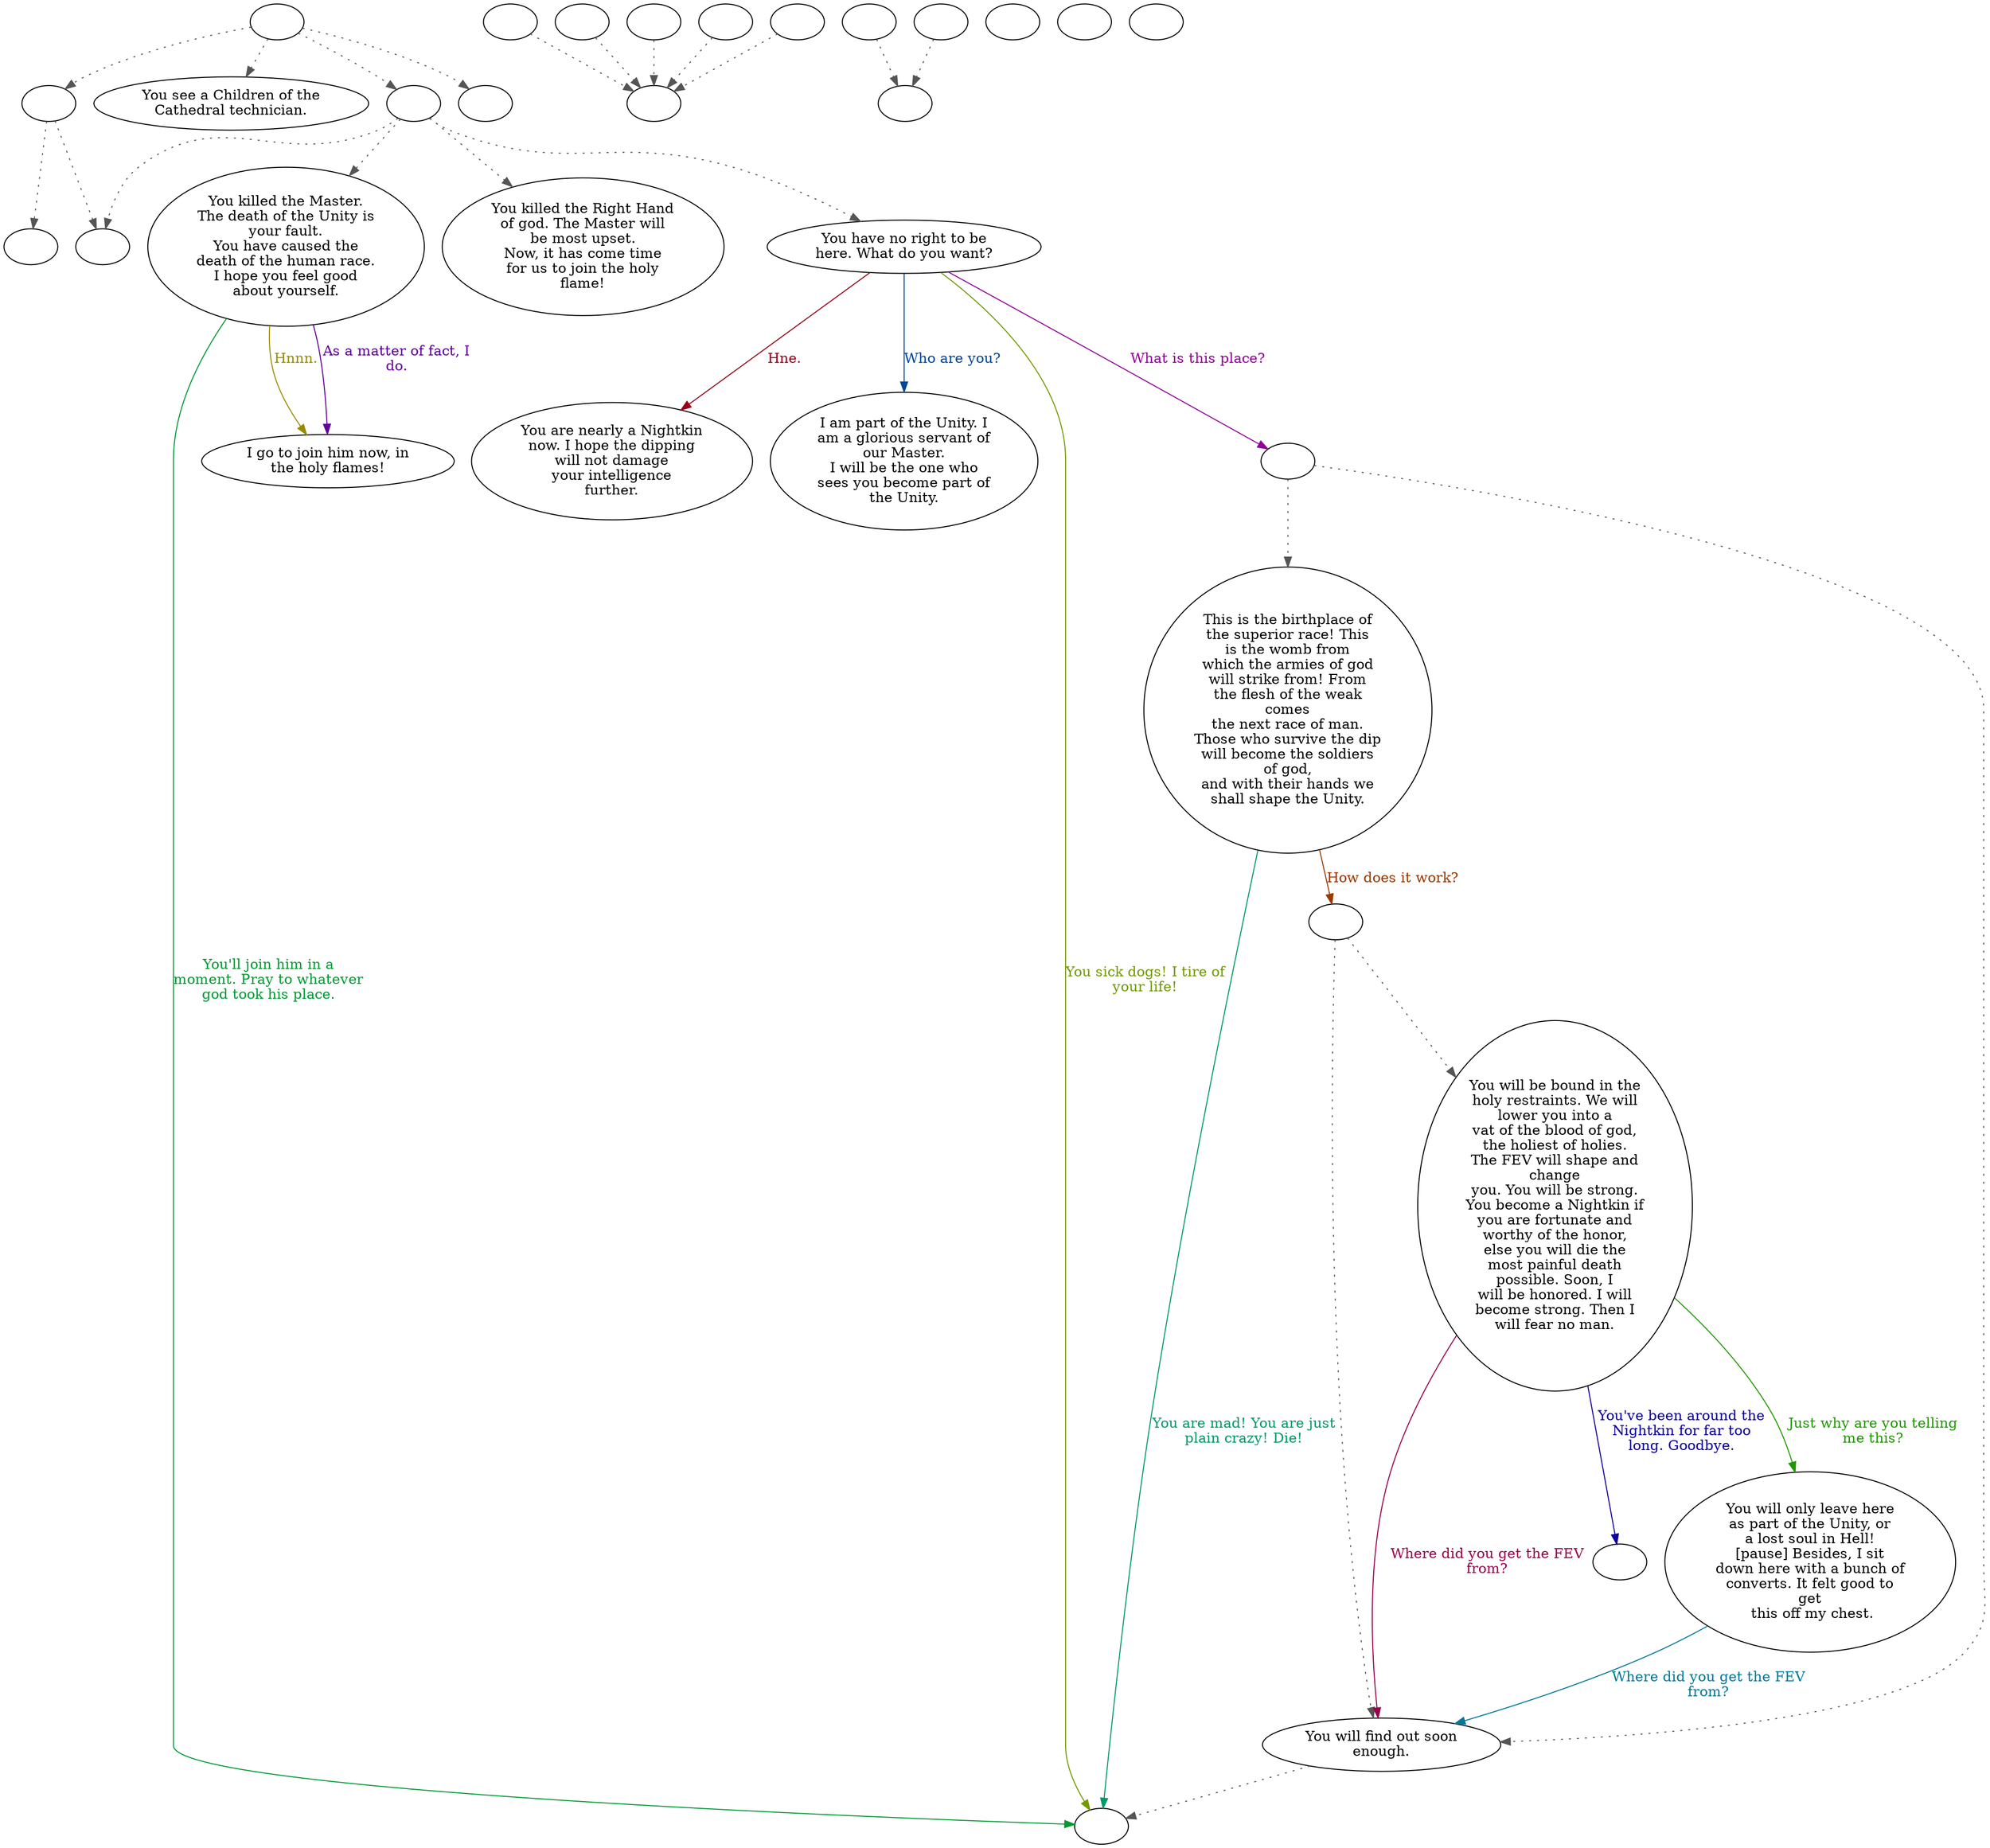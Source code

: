 digraph CHOCTECH {
  "start" [style=filled       fillcolor="#FFFFFF"       color="#000000"]
  "start" -> "critter_p_proc" [style=dotted color="#555555"]
  "start" -> "look_at_p_proc" [style=dotted color="#555555"]
  "start" -> "talk_p_proc" [style=dotted color="#555555"]
  "start" -> "destroy_p_proc" [style=dotted color="#555555"]
  "start" [label=""]
  "critter_p_proc" [style=filled       fillcolor="#FFFFFF"       color="#000000"]
  "critter_p_proc" -> "ChocTech00" [style=dotted color="#555555"]
  "critter_p_proc" -> "ChocTech01" [style=dotted color="#555555"]
  "critter_p_proc" [label=""]
  "look_at_p_proc" [style=filled       fillcolor="#FFFFFF"       color="#000000"]
  "look_at_p_proc" [label="You see a Children of the\nCathedral technician."]
  "talk_p_proc" [style=filled       fillcolor="#FFFFFF"       color="#000000"]
  "talk_p_proc" -> "ChocTech10" [style=dotted color="#555555"]
  "talk_p_proc" -> "ChocTech09" [style=dotted color="#555555"]
  "talk_p_proc" -> "ChocTech02" [style=dotted color="#555555"]
  "talk_p_proc" -> "ChocTech01" [style=dotted color="#555555"]
  "talk_p_proc" [label=""]
  "destroy_p_proc" [style=filled       fillcolor="#FFFFFF"       color="#000000"]
  "destroy_p_proc" [label=""]
  "ChocTech00" [style=filled       fillcolor="#FFFFFF"       color="#000000"]
  "ChocTech00" [label=""]
  "ChocTech01" [style=filled       fillcolor="#FFFFFF"       color="#000000"]
  "ChocTech01" [label=""]
  "ChocTech02" [style=filled       fillcolor="#FFFFFF"       color="#000000"]
  "ChocTech02" [label="You have no right to be\nhere. What do you want?"]
  "ChocTech02" -> "ChocTech03" [label="Hne." color="#990019" fontcolor="#990019"]
  "ChocTech02" -> "ChocTech04" [label="Who are you?" color="#004699" fontcolor="#004699"]
  "ChocTech02" -> "combat" [label="You sick dogs! I tire of\nyour life!" color="#729900" fontcolor="#729900"]
  "ChocTech02" -> "ChocTech02a" [label="What is this place?" color="#930099" fontcolor="#930099"]
  "ChocTech02a" [style=filled       fillcolor="#FFFFFF"       color="#000000"]
  "ChocTech02a" -> "ChocTech06" [style=dotted color="#555555"]
  "ChocTech02a" -> "ChocTech05" [style=dotted color="#555555"]
  "ChocTech02a" [label=""]
  "ChocTech03" [style=filled       fillcolor="#FFFFFF"       color="#000000"]
  "ChocTech03" [label="You are nearly a Nightkin\nnow. I hope the dipping\nwill not damage\nyour intelligence\nfurther."]
  "ChocTech04" [style=filled       fillcolor="#FFFFFF"       color="#000000"]
  "ChocTech04" [label="I am part of the Unity. I\nam a glorious servant of\nour Master.\nI will be the one who\nsees you become part of\nthe Unity."]
  "ChocTech05" [style=filled       fillcolor="#FFFFFF"       color="#000000"]
  "ChocTech05" -> "combat" [style=dotted color="#555555"]
  "ChocTech05" [label="You will find out soon\nenough."]
  "ChocTech06" [style=filled       fillcolor="#FFFFFF"       color="#000000"]
  "ChocTech06" [label="This is the birthplace of\nthe superior race! This\nis the womb from\nwhich the armies of god\nwill strike from! From\nthe flesh of the weak\ncomes\nthe next race of man.\nThose who survive the dip\nwill become the soldiers\nof god,\nand with their hands we\nshall shape the Unity."]
  "ChocTech06" -> "combat" [label="You are mad! You are just\nplain crazy! Die!" color="#009966" fontcolor="#009966"]
  "ChocTech06" -> "ChocTech06a" [label="How does it work?" color="#993A00" fontcolor="#993A00"]
  "ChocTech06a" [style=filled       fillcolor="#FFFFFF"       color="#000000"]
  "ChocTech06a" -> "ChocTech07" [style=dotted color="#555555"]
  "ChocTech06a" -> "ChocTech05" [style=dotted color="#555555"]
  "ChocTech06a" [label=""]
  "ChocTech07" [style=filled       fillcolor="#FFFFFF"       color="#000000"]
  "ChocTech07" [label="You will be bound in the\nholy restraints. We will\nlower you into a\nvat of the blood of god,\nthe holiest of holies.\nThe FEV will shape and\nchange\nyou. You will be strong.\nYou become a Nightkin if\nyou are fortunate and\nworthy of the honor,\nelse you will die the\nmost painful death\npossible. Soon, I\nwill be honored. I will\nbecome strong. Then I\nwill fear no man."]
  "ChocTech07" -> "ChocTechend" [label="You've been around the\nNightkin for far too\nlong. Goodbye." color="#0D0099" fontcolor="#0D0099"]
  "ChocTech07" -> "ChocTech08" [label="Just why are you telling\nme this?" color="#209900" fontcolor="#209900"]
  "ChocTech07" -> "ChocTech05" [label="Where did you get the FEV\nfrom?" color="#99004C" fontcolor="#99004C"]
  "ChocTech08" [style=filled       fillcolor="#FFFFFF"       color="#000000"]
  "ChocTech08" [label="You will only leave here\nas part of the Unity, or\na lost soul in Hell!\n[pause] Besides, I sit\ndown here with a bunch of\nconverts. It felt good to\nget\n this off my chest."]
  "ChocTech08" -> "ChocTech05" [label="Where did you get the FEV\nfrom?" color="#007999" fontcolor="#007999"]
  "ChocTech09" [style=filled       fillcolor="#FFFFFF"       color="#000000"]
  "ChocTech09" [label="You killed the Right Hand\nof god. The Master will\nbe most upset.\nNow, it has come time\nfor us to join the holy\nflame!"]
  "ChocTech10" [style=filled       fillcolor="#FFFFFF"       color="#000000"]
  "ChocTech10" [label="You killed the Master.\nThe death of the Unity is\nyour fault.\nYou have caused the\ndeath of the human race.\nI hope you feel good\nabout yourself."]
  "ChocTech10" -> "ChocTech11" [label="Hnnn." color="#998C00" fontcolor="#998C00"]
  "ChocTech10" -> "ChocTech11" [label="As a matter of fact, I\ndo." color="#600099" fontcolor="#600099"]
  "ChocTech10" -> "combat" [label="You'll join him in a\nmoment. Pray to whatever\ngod took his place." color="#009933" fontcolor="#009933"]
  "ChocTech11" [style=filled       fillcolor="#FFFFFF"       color="#000000"]
  "ChocTech11" [label="I go to join him now, in\nthe holy flames!"]
  "combat" [style=filled       fillcolor="#FFFFFF"       color="#000000"]
  "combat" [label=""]
  "ChocTechend" [style=filled       fillcolor="#FFFFFF"       color="#000000"]
  "ChocTechend" [label=""]
  "get_reaction" [style=filled       fillcolor="#FFFFFF"       color="#000000"]
  "get_reaction" -> "ReactToLevel" [style=dotted color="#555555"]
  "get_reaction" [label=""]
  "ReactToLevel" [style=filled       fillcolor="#FFFFFF"       color="#000000"]
  "ReactToLevel" [label=""]
  "LevelToReact" [style=filled       fillcolor="#FFFFFF"       color="#000000"]
  "LevelToReact" [label=""]
  "UpReact" [style=filled       fillcolor="#FFFFFF"       color="#000000"]
  "UpReact" -> "ReactToLevel" [style=dotted color="#555555"]
  "UpReact" [label=""]
  "DownReact" [style=filled       fillcolor="#FFFFFF"       color="#000000"]
  "DownReact" -> "ReactToLevel" [style=dotted color="#555555"]
  "DownReact" [label=""]
  "BottomReact" [style=filled       fillcolor="#FFFFFF"       color="#000000"]
  "BottomReact" [label=""]
  "TopReact" [style=filled       fillcolor="#FFFFFF"       color="#000000"]
  "TopReact" [label=""]
  "BigUpReact" [style=filled       fillcolor="#FFFFFF"       color="#000000"]
  "BigUpReact" -> "ReactToLevel" [style=dotted color="#555555"]
  "BigUpReact" [label=""]
  "BigDownReact" [style=filled       fillcolor="#FFFFFF"       color="#000000"]
  "BigDownReact" -> "ReactToLevel" [style=dotted color="#555555"]
  "BigDownReact" [label=""]
  "UpReactLevel" [style=filled       fillcolor="#FFFFFF"       color="#000000"]
  "UpReactLevel" -> "LevelToReact" [style=dotted color="#555555"]
  "UpReactLevel" [label=""]
  "DownReactLevel" [style=filled       fillcolor="#FFFFFF"       color="#000000"]
  "DownReactLevel" -> "LevelToReact" [style=dotted color="#555555"]
  "DownReactLevel" [label=""]
  "Goodbyes" [style=filled       fillcolor="#FFFFFF"       color="#000000"]
  "Goodbyes" [label=""]
}
